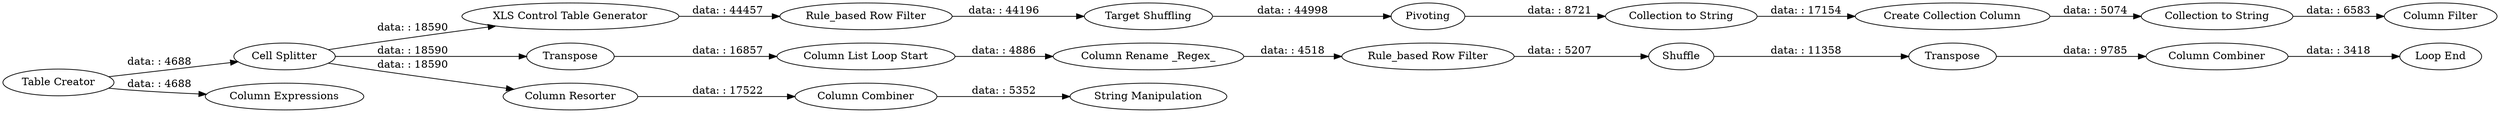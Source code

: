 digraph {
	"-6099710167958213261_9" [label="Column Rename _Regex_"]
	"-6099710167958213261_15" [label="XLS Control Table Generator"]
	"-6099710167958213261_17" [label="Target Shuffling"]
	"-6099710167958213261_7" [label=Transpose]
	"-6099710167958213261_22" [label="Create Collection Column"]
	"-6099710167958213261_1" [label="Table Creator"]
	"-6099710167958213261_3" [label="Cell Splitter"]
	"-6099710167958213261_12" [label=Transpose]
	"-6099710167958213261_11" [label=Shuffle]
	"-6099710167958213261_16" [label="Rule_based Row Filter"]
	"-6099710167958213261_21" [label="Collection to String"]
	"-6099710167958213261_8" [label="Column List Loop Start"]
	"-6099710167958213261_13" [label="Column Combiner"]
	"-6099710167958213261_14" [label="Loop End"]
	"-6099710167958213261_2" [label="Column Expressions"]
	"-6099710167958213261_5" [label="Column Resorter"]
	"-6099710167958213261_23" [label="Collection to String"]
	"-6099710167958213261_4" [label="Column Combiner"]
	"-6099710167958213261_10" [label="Rule_based Row Filter"]
	"-6099710167958213261_6" [label="String Manipulation"]
	"-6099710167958213261_18" [label=Pivoting]
	"-6099710167958213261_24" [label="Column Filter"]
	"-6099710167958213261_18" -> "-6099710167958213261_21" [label="data: : 8721"]
	"-6099710167958213261_8" -> "-6099710167958213261_9" [label="data: : 4886"]
	"-6099710167958213261_23" -> "-6099710167958213261_24" [label="data: : 6583"]
	"-6099710167958213261_1" -> "-6099710167958213261_2" [label="data: : 4688"]
	"-6099710167958213261_9" -> "-6099710167958213261_10" [label="data: : 4518"]
	"-6099710167958213261_5" -> "-6099710167958213261_4" [label="data: : 17522"]
	"-6099710167958213261_11" -> "-6099710167958213261_12" [label="data: : 11358"]
	"-6099710167958213261_3" -> "-6099710167958213261_5" [label="data: : 18590"]
	"-6099710167958213261_3" -> "-6099710167958213261_7" [label="data: : 18590"]
	"-6099710167958213261_3" -> "-6099710167958213261_15" [label="data: : 18590"]
	"-6099710167958213261_12" -> "-6099710167958213261_13" [label="data: : 9785"]
	"-6099710167958213261_7" -> "-6099710167958213261_8" [label="data: : 16857"]
	"-6099710167958213261_15" -> "-6099710167958213261_16" [label="data: : 44457"]
	"-6099710167958213261_16" -> "-6099710167958213261_17" [label="data: : 44196"]
	"-6099710167958213261_1" -> "-6099710167958213261_3" [label="data: : 4688"]
	"-6099710167958213261_4" -> "-6099710167958213261_6" [label="data: : 5352"]
	"-6099710167958213261_13" -> "-6099710167958213261_14" [label="data: : 3418"]
	"-6099710167958213261_17" -> "-6099710167958213261_18" [label="data: : 44998"]
	"-6099710167958213261_10" -> "-6099710167958213261_11" [label="data: : 5207"]
	"-6099710167958213261_21" -> "-6099710167958213261_22" [label="data: : 17154"]
	"-6099710167958213261_22" -> "-6099710167958213261_23" [label="data: : 5074"]
	rankdir=LR
}
